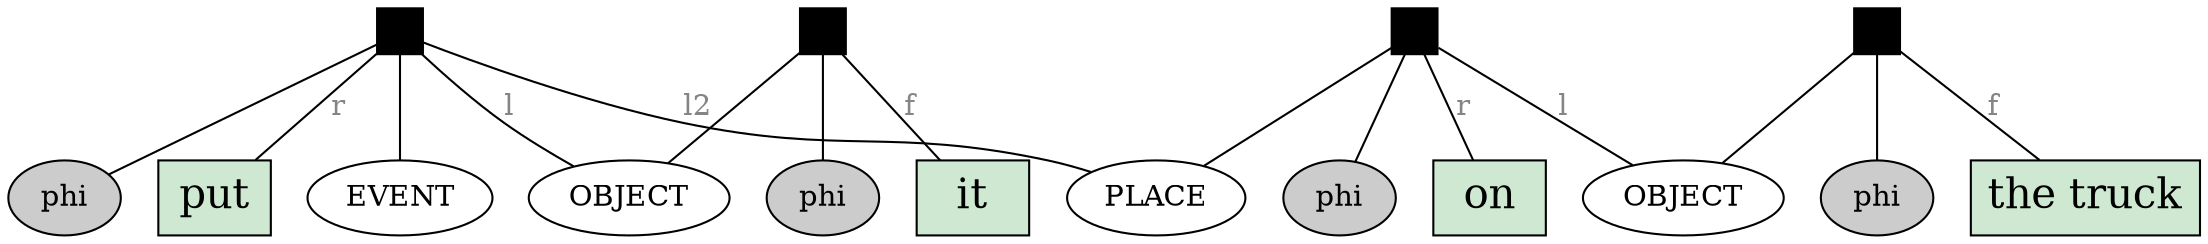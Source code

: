 graph esdc_parse {
  8 [label="EVENT"];
  9 [label="phi" style=filled fillcolor="#CCCCCC"];
  11 [label="put" fontsize=20 shape=box style=filled fillcolor="#CFE8D2"];
  12 [label="OBJECT"];
  13 [label="phi" style=filled fillcolor="#CCCCCC"];
  15 [label="it" fontsize=20 shape=box style=filled fillcolor="#CFE8D2"];
  16 [label="PLACE"];
  17 [label="phi" style=filled fillcolor="#CCCCCC"];
  19 [label="on" fontsize=20 shape=box style=filled fillcolor="#CFE8D2"];
  20 [label="OBJECT"];
  21 [label="phi" style=filled fillcolor="#CCCCCC"];
  23 [label="the truck" fontsize=20 shape=box style=filled fillcolor="#CFE8D2"];

  10 [label="" shape=box style=filled fillcolor="#000000" fixedsize="true" height="0.3" width="0.3"];
  14 [label="" shape=box style=filled fillcolor="#000000" fixedsize="true" height="0.3" width="0.3"];
  18 [label="" shape=box style=filled fillcolor="#000000" fixedsize="true" height="0.3" width="0.3"];
  22 [label="" shape=box style=filled fillcolor="#000000" fixedsize="true" height="0.3" width="0.3"];


  10 -- 8 [ label=" " fontcolor="#858585"];
  10 -- 11 [ label=r fontcolor="#858585"];
  10 -- 16 [ label=l2 fontcolor="#858585"];
  10 -- 12 [ label=l fontcolor="#858585"];
  10 -- 9 [ label=" " fontcolor="#858585"];
  14 -- 12 [ label=" " fontcolor="#858585"];
  14 -- 13 [ label=" " fontcolor="#858585"];
  14 -- 15 [ label=f fontcolor="#858585"];
  18 -- 16 [ label=" " fontcolor="#858585"];
  18 -- 19 [ label=r fontcolor="#858585"];
  18 -- 20 [ label=l fontcolor="#858585"];
  18 -- 17 [ label=" " fontcolor="#858585"];
  22 -- 20 [ label=" " fontcolor="#858585"];
  22 -- 21 [ label=" " fontcolor="#858585"];
  22 -- 23 [ label=f fontcolor="#858585"];
}


